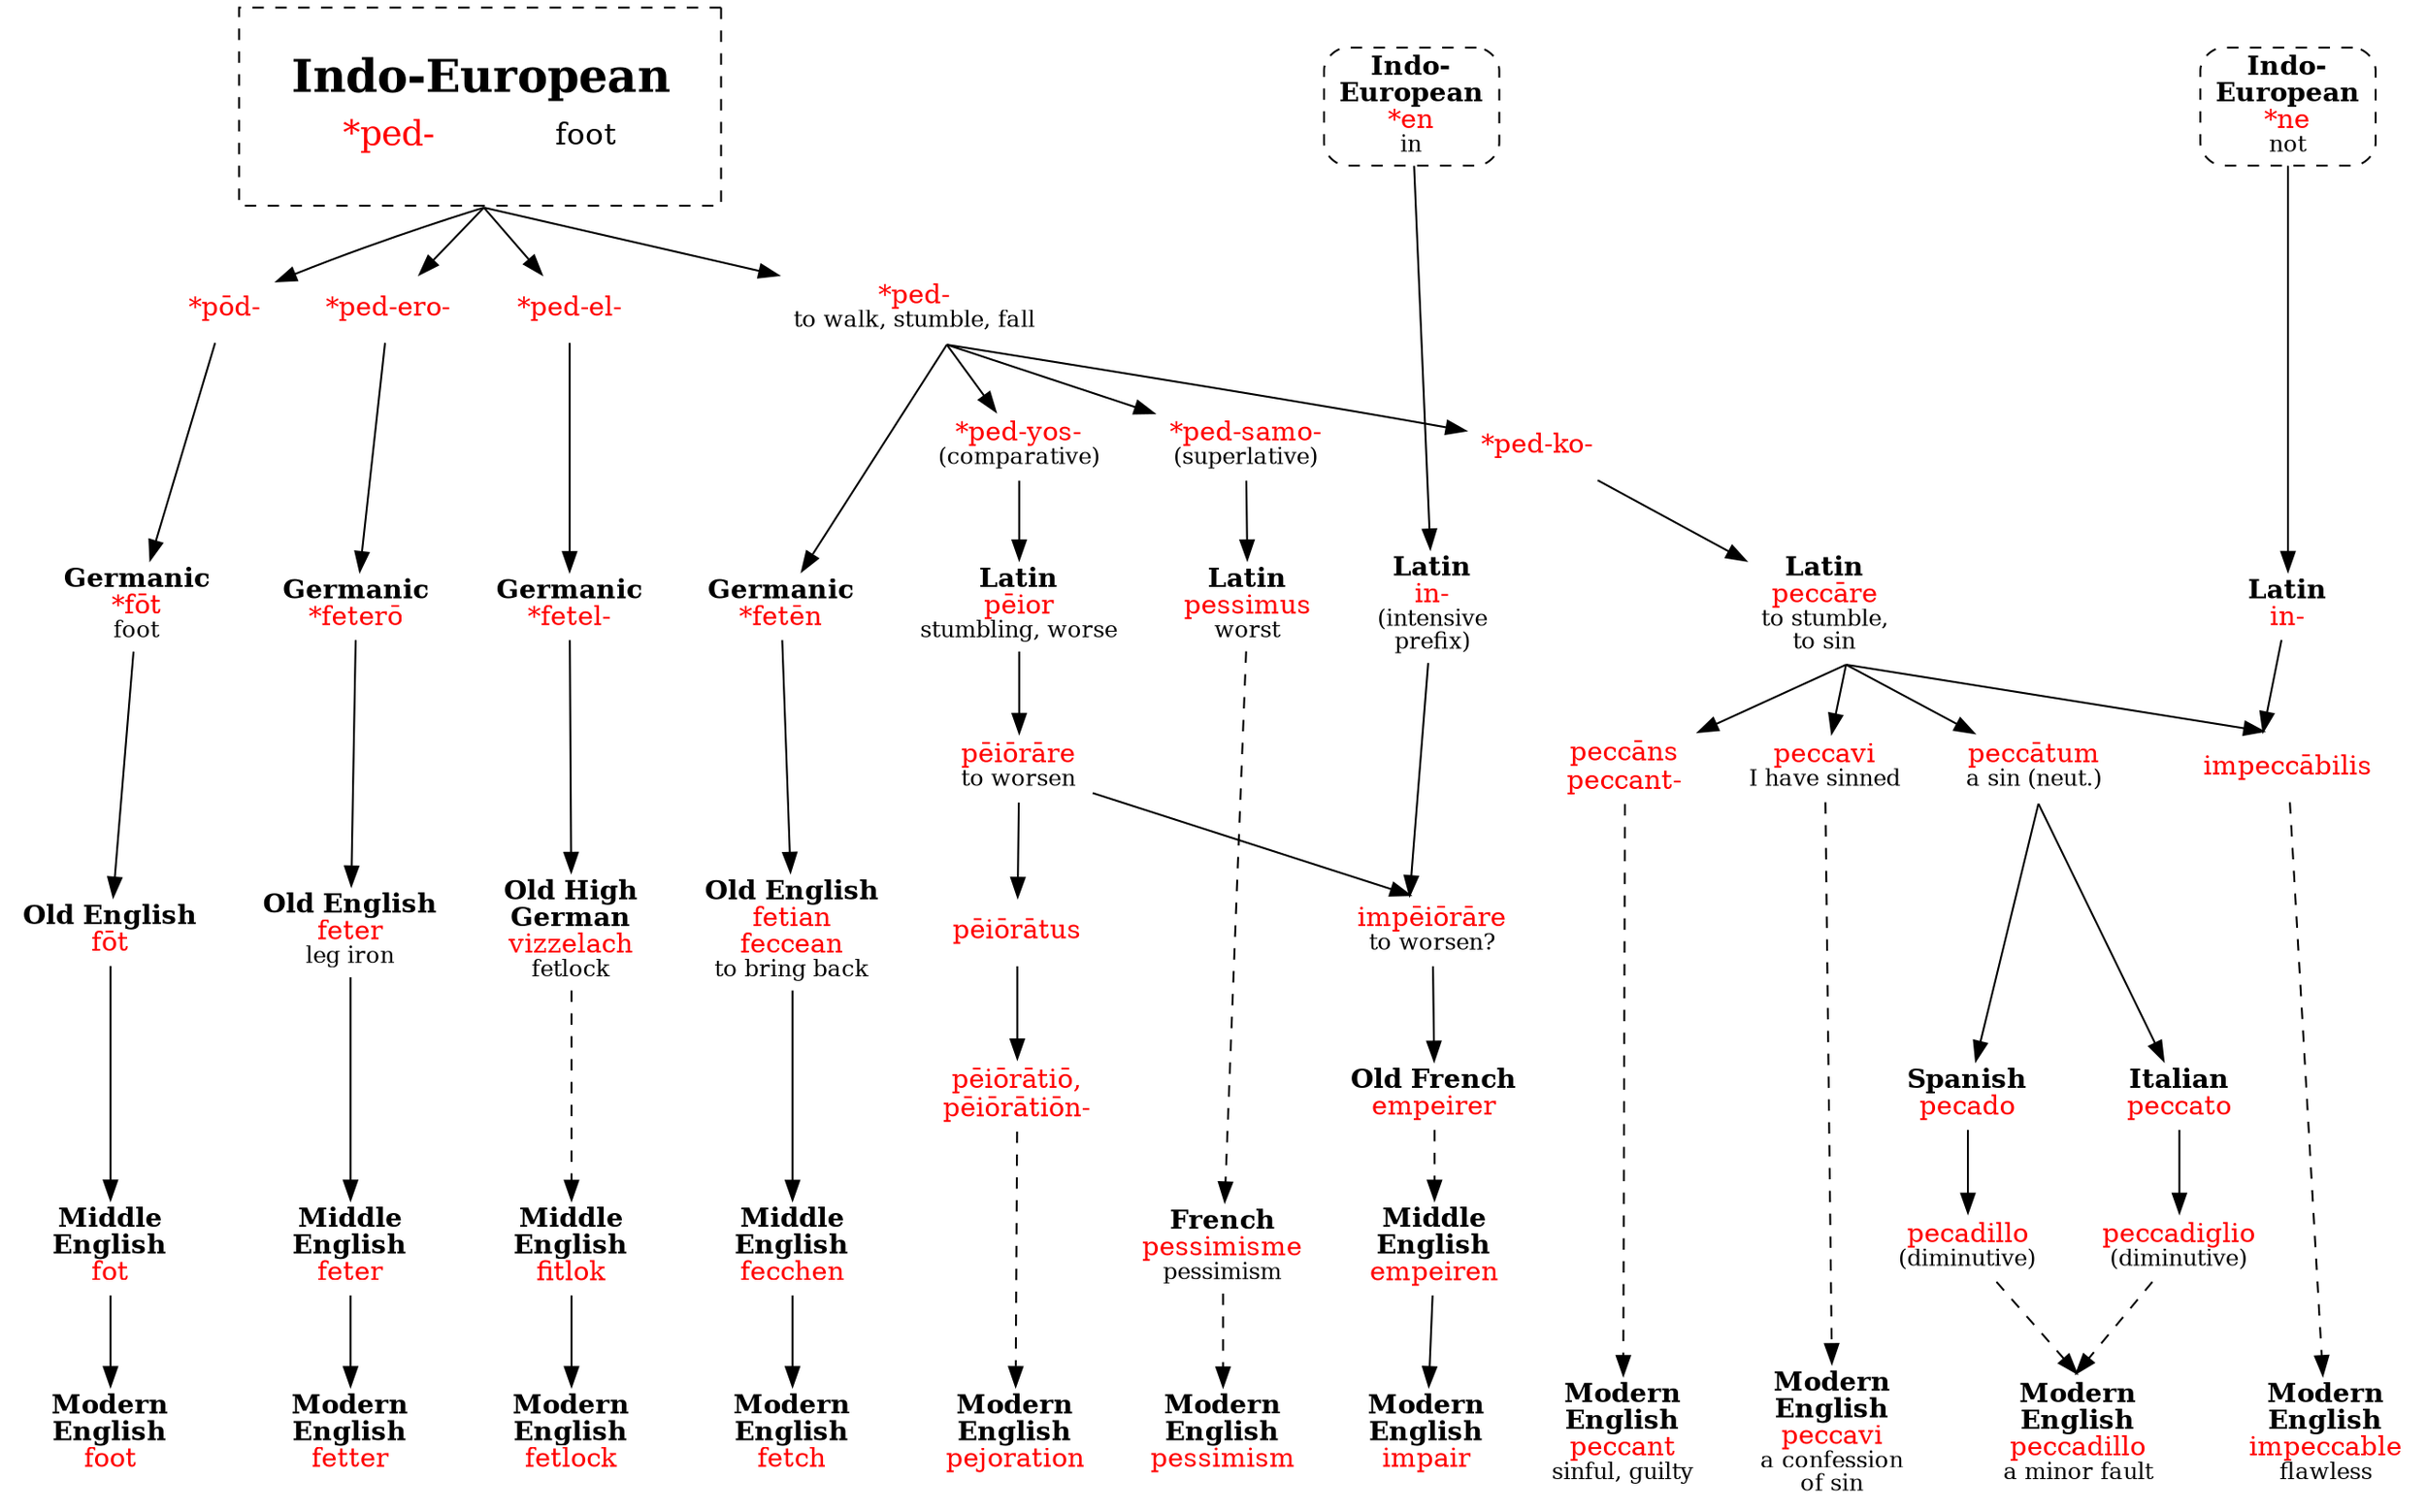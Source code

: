 strict digraph {
/* sources: AHD my? */
node [shape=none]
ped [label=<<table border="0"><tr><td colspan="2"><font point-size="24"><b>Indo-European</b></font></td></tr><tr><td><font point-size="18" color="red">*ped-</font></td><td><font point-size="16">foot</font></td></tr></table>> tooltip="Indo-European \"*ped-\" foot" shape=rect style=dashed peripheries=1 margin=.3 URL="ped-foot0.svg"]
pood [label=<<font color="red">*pōd-</font>>]
pedero [label=<<font color="red">*ped-ero-</font>>]
pedel [label=<<font color="red">*ped-el-</font>>]
ped_v [label=<<font color="red">*ped-</font><br/><font point-size="12">to walk, stumble, fall</font>>]
ped -> { pood pedero pedel ped_v } [sametail=1]

/* foot */
fotGm [label=<<b>Germanic</b><br/><font color="red">*fōt</font><br/><font point-size="12">foot</font>>]
fotOE [label=<<b>Old English</b><br/><font color="red">fōt</font>>]
fotME [label=<<b>Middle<br/>English</b><br/><font color="red">fot</font>>]
foot [label=<<b>Modern<br/>English</b><br/><font color="red">foot</font>>]
pood -> fotGm -> fotOE -> fotME -> foot

/* fetter */
feteroGm [label=<<b>Germanic</b><br/><font color="red">*feterō</font>>]
feterOE [label=<<b>Old English</b><br/><font color="red">feter</font><br/><font point-size="12">leg iron</font>>]
feterME [label=<<b>Middle<br/>English</b><br/><font color="red">feter</font>>]
fetter [label=<<b>Modern<br/>English</b><br/><font color="red">fetter</font>>]
pedero -> feteroGm -> feterOE -> feterME -> fetter

/* fetlock */
fetelGm [label=<<b>Germanic</b><br/><font color="red">*fetel-</font>>]
vizzelach [label=<<b>Old High<br/>German</b><br/><font color="red">vizzelach</font><br/><font point-size="12">fetlock</font>>]
fitlokME [label=<<b>Middle<br/>English</b><br/><font color="red">fitlok</font>>]
fetlock [label=<<b>Modern<br/>English</b><br/><font color="red">fetlock</font>>] // picture?
pedel -> fetelGm -> vizzelach
vizzelach -> fitlokME [style=dashed] // actually not a direct borrowing
fitlokME -> fetlock

/* Latin */

/* mostly Greek */

/* verbal root */
ped_v -> { pedyos pedsamo pedko rank=same } [sametail=1]
ped_v -> fetenGm [sametail=1]

/* fetch */
fetenGm [label=<<b>Germanic</b><br/><font color="red">*fetēn</font>>]
fecceanOE [label=<<b>Old English</b><br/><font color="red">fetian<br/>feccean</font><br/><font point-size="12">to bring back</font>>]
fecchenME [label=<<b>Middle<br/>English</b><br/><font color="red">fecchen</font>>]
fetch [label=<<b>Modern<br/>English</b><br/><font color="red">fetch</font>>]
fetenGm -> fecceanOE -> fecchenME -> fetch

/* pejoration */
pedyos [label=<<font color="red">*ped-yos-</font><br/><font point-size="12">(comparative)</font>>]
peiorL [label=<<b>Latin</b><br/><font color="red">pēior</font><br/><font point-size="12">stumbling, worse</font>>]
peiorareL [label=<<font color="red">pēiōrāre</font><br/><font point-size="12">to worsen</font>>]
peioratusL [label=<<font color="red">pēiōrātus</font>>]
peioratioL [label=<<font color="red">pēiōrātiō,<br/>pēiōrātiōn-</font>>]
pejoration [label=<<b>Modern<br/>English</b><br/><font color="red">pejoration</font>>]
pedyos -> peiorL -> peiorareL
peiorareL -> peioratusL [sametail=1]
peioratusL -> peioratioL
peioratioL -> pejoration [style=dashed]

/* impair */
impeiorareL [label=<<font color="red">impēiōrāre</font><br/><font point-size="12">to worsen?</font>>] // Vulgar; same meaning?
empeirerOF [label=<<b>Old French</b><br/><font color="red">empeirer</font>>]
empairenME [label=<<b>Middle<br/>English</b><br/><font color="red">empeiren</font>>]
impair [label=<<b>Modern<br/>English</b><br/><font color="red">impair</font>>]
enIE [label=<<b>Indo-<br/>European</b><br/><font color="red">*en</font><br/><font point-size="12">in</font>> shape=box style="dashed,rounded" URL="en-in1.svg"]
in2L [label=<<b>Latin</b><br/><font color="red">in-</font><br/><font point-size="12">(intensive<br/>prefix)</font>>]
enIE -> in2L
peiorareL -> impeiorareL [samehead=1]
in2L -> impeiorareL [samehead=1 sametail=1]
impeiorareL -> empeirerOF
empeirerOF -> empairenME [style=dashed]
empairenME -> impair

/* pessimism */
pedsamo [label=<<font color="red">*ped-samo-</font><br/><font point-size="12">(superlative)</font>>]
pessimusL [label=<<b>Latin</b><br/><font color="red">pessimus</font><br/><font point-size="12">worst</font>>]
pessimismeF [label=<<b>French</b><br/><font color="red">pessimisme</font><br/><font point-size="12">pessimism</font>>] // influenced by optimisme?
pessimism [label=<<b>Modern<br/>English</b><br/><font color="red">pessimism</font>>]
pedsamo -> pessimusL
pessimusL -> pessimismeF -> pessimism [style=dashed] // Fr borrowed from L?

/* L peccare */
pedko [label=<<font color="red">*ped-ko-</font>>]
peccareL [label=<<b>Latin</b><br/><font color="red">peccāre</font><br/><font point-size="12">to stumble,<br/>to sin</font>>]
pedko -> peccareL
peccareL -> { peccansL peccaviL peccatumL } [sametail=1 weight=2]

/* peccant, peccavi */
peccansL [label=<<font color="red">peccāns<br/>peccant-</font>>]
peccant [label=<<b>Modern<br/>English</b><br/><font color="red">peccant</font><br/><font point-size="12">sinful, guilty</font>>]
peccaviL [label=<<font color="red">peccavi</font><br/><font point-size="12">I have sinned</font>>]
peccavi [label=<<b>Modern<br/>English</b><br/><font color="red">peccavi</font><br/><font point-size="12">a confession<br/>of sin</font>>]
peccareL -> peccansL
peccansL -> peccant [style=dashed]
peccaviL -> peccavi [style=dashed]

/* peccadillo */
peccatumL [label=<<font color="red">peccātum</font><br/><font point-size="12">a sin (neut.)</font>>]
peccatoI [label=<<b>Italian</b><br/><font color="red">peccato</font>>]
peccadiglio [label=<<font color="red">peccadiglio</font><br/><font point-size="12">(diminutive)</font>>]
pecadoS [label=<<b>Spanish</b><br/><font color="red">pecado</font>>]
pecadilloS [label=<<font color="red">pecadillo</font><br/><font point-size="12">(diminutive)</font>>]
peccadillo [label=<<b>Modern<br/>English</b><br/><font color="red">peccadillo</font><br/><font point-size="12">a minor fault</font>>]
peccatumL -> { peccatoI pecadoS } [sametail=1]
peccatoI -> peccadiglio
pecadoS -> pecadilloS
{ peccadiglio pecadilloS } -> peccadillo [style=dashed samehead=1]

/* impeccable */
impeccabilis [label=<<font color="red">impeccābilis</font>>]
impeccable [label=<<b>Modern<br/>English</b><br/><font color="red">impeccable</font><br/><font point-size="12">flawless</font>>]
neIE [label=<<b>Indo-<br/>European</b><br/><font color="red">*ne</font><br/><font point-size="12">not</font>> shape=box style="dashed,rounded" URL="ne-not3.svg"]
in1L [label=<<b>Latin</b><br/><font color="red">in-</font>>]
neIE -> in1L
peccareL -> impeccabilis [sametail=1 samehead=1]
in1L -> impeccabilis [samehead=1]
impeccabilis -> impeccable [style=dashed]

{ rank=same foot fetter fetlock fetch pejoration impair pessimism peccadillo peccant peccavi impeccable }
{ rank=same fotGm feteroGm fetelGm fetenGm peiorL pessimusL peccareL in1L in2L }
{ rank=same fotOE feterOE vizzelach fecceanOE impeiorareL }
{ rank=same fotME feterME fitlokME fecchenME pessimismeF pecadilloS peccadiglio empairenME }
peccatoI -> peccadiglio [weight=2]
pecadoS -> pecadilloS [weight=2]
peioratusL -> peioratioL [weight=2]
{ rank=same peccatumL peccansL peccaviL impeccabilis peiorareL }
{ rank=min neIE enIE }
{ rank=same pood -> pedero -> pedel -> ped_v [style=invis] }
{ rank=same pedyos -> pedsamo -> pedko [style=invis] }
// { rank=same peiorL -> in2L -> pessimusL [style=invis] }
}

